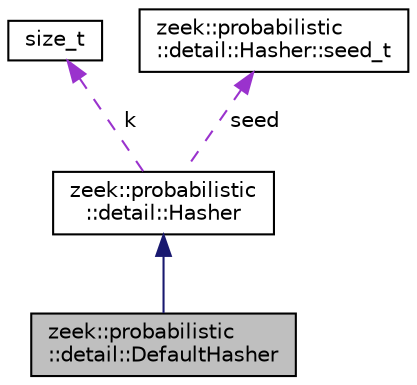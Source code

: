 digraph "zeek::probabilistic::detail::DefaultHasher"
{
 // LATEX_PDF_SIZE
  edge [fontname="Helvetica",fontsize="10",labelfontname="Helvetica",labelfontsize="10"];
  node [fontname="Helvetica",fontsize="10",shape=record];
  Node1 [label="zeek::probabilistic\l::detail::DefaultHasher",height=0.2,width=0.4,color="black", fillcolor="grey75", style="filled", fontcolor="black",tooltip=" "];
  Node2 -> Node1 [dir="back",color="midnightblue",fontsize="10",style="solid",fontname="Helvetica"];
  Node2 [label="zeek::probabilistic\l::detail::Hasher",height=0.2,width=0.4,color="black", fillcolor="white", style="filled",URL="$d7/d73/classzeek_1_1probabilistic_1_1detail_1_1Hasher.html",tooltip=" "];
  Node3 -> Node2 [dir="back",color="darkorchid3",fontsize="10",style="dashed",label=" k" ,fontname="Helvetica"];
  Node3 [label="size_t",height=0.2,width=0.4,color="black", fillcolor="white", style="filled",tooltip=" "];
  Node4 -> Node2 [dir="back",color="darkorchid3",fontsize="10",style="dashed",label=" seed" ,fontname="Helvetica"];
  Node4 [label="zeek::probabilistic\l::detail::Hasher::seed_t",height=0.2,width=0.4,color="black", fillcolor="white", style="filled",URL="$df/d54/structzeek_1_1probabilistic_1_1detail_1_1Hasher_1_1seed__t.html",tooltip=" "];
}
